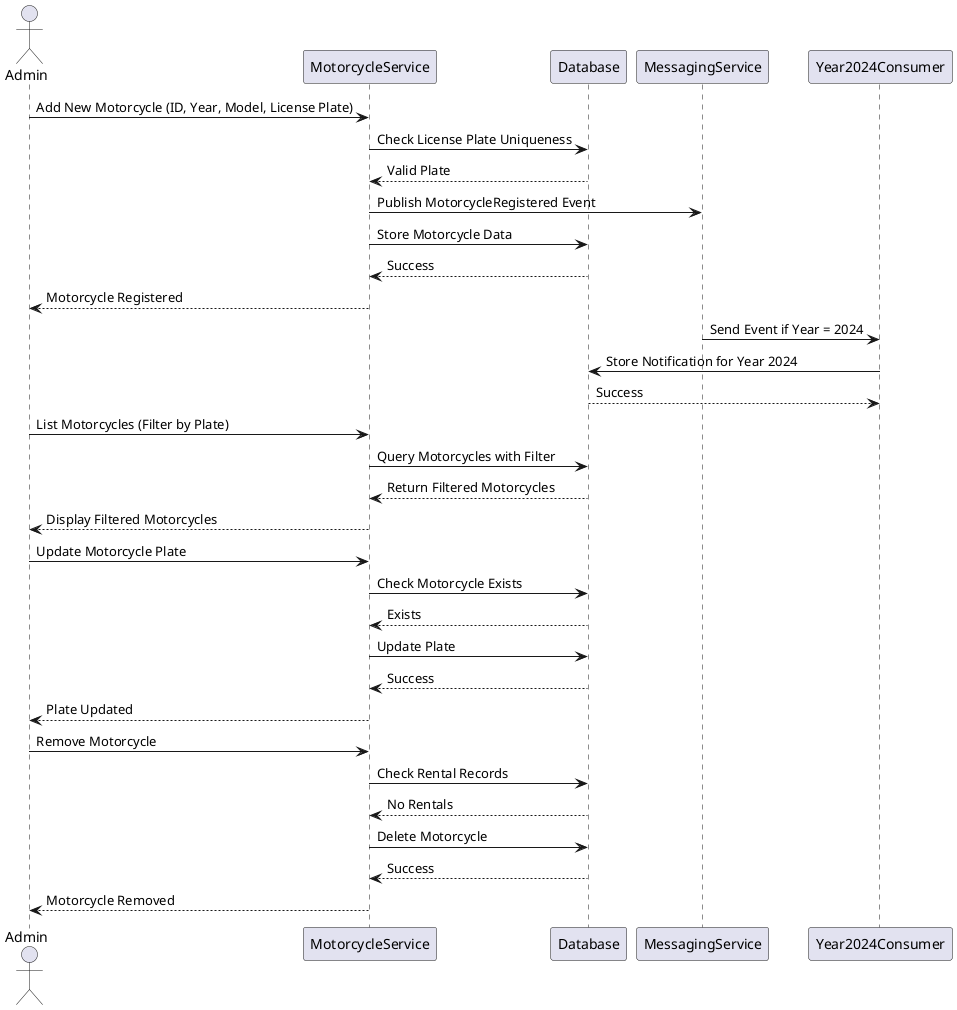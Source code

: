 @startuml
actor Admin

Admin -> MotorcycleService: Add New Motorcycle (ID, Year, Model, License Plate)
MotorcycleService -> Database: Check License Plate Uniqueness
Database --> MotorcycleService: Valid Plate
MotorcycleService -> MessagingService: Publish MotorcycleRegistered Event
MotorcycleService -> Database: Store Motorcycle Data
Database --> MotorcycleService: Success
MotorcycleService --> Admin: Motorcycle Registered

MessagingService -> Year2024Consumer: Send Event if Year = 2024
Year2024Consumer -> Database: Store Notification for Year 2024
Database --> Year2024Consumer: Success

Admin -> MotorcycleService: List Motorcycles (Filter by Plate)
MotorcycleService -> Database: Query Motorcycles with Filter
Database --> MotorcycleService: Return Filtered Motorcycles
MotorcycleService --> Admin: Display Filtered Motorcycles

Admin -> MotorcycleService: Update Motorcycle Plate
MotorcycleService -> Database: Check Motorcycle Exists
Database --> MotorcycleService: Exists
MotorcycleService -> Database: Update Plate
Database --> MotorcycleService: Success
MotorcycleService --> Admin: Plate Updated

Admin -> MotorcycleService: Remove Motorcycle
MotorcycleService -> Database: Check Rental Records
Database --> MotorcycleService: No Rentals
MotorcycleService -> Database: Delete Motorcycle
Database --> MotorcycleService: Success
MotorcycleService --> Admin: Motorcycle Removed
@enduml
